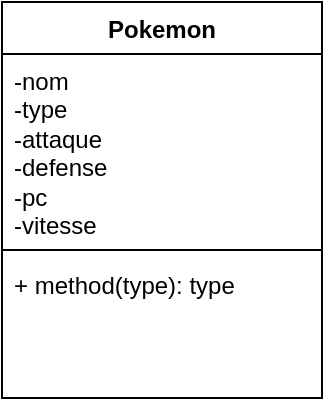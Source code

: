 <mxfile version="22.1.5" type="github">
  <diagram name="Page-1" id="a7Ri9mii3zfMXE8LAgiD">
    <mxGraphModel dx="882" dy="604" grid="1" gridSize="10" guides="1" tooltips="1" connect="1" arrows="1" fold="1" page="1" pageScale="1" pageWidth="827" pageHeight="1169" math="0" shadow="0">
      <root>
        <mxCell id="0" />
        <mxCell id="1" parent="0" />
        <mxCell id="dgSH4MTo-NtUrPTSyCus-1" value="Pokemon" style="swimlane;fontStyle=1;align=center;verticalAlign=top;childLayout=stackLayout;horizontal=1;startSize=26;horizontalStack=0;resizeParent=1;resizeParentMax=0;resizeLast=0;collapsible=1;marginBottom=0;whiteSpace=wrap;html=1;" vertex="1" parent="1">
          <mxGeometry x="334" y="150" width="160" height="198" as="geometry" />
        </mxCell>
        <mxCell id="dgSH4MTo-NtUrPTSyCus-2" value="-nom&lt;br&gt;-type&lt;br&gt;-attaque&lt;br&gt;-defense&lt;br&gt;-pc&lt;br&gt;-vitesse" style="text;strokeColor=none;fillColor=none;align=left;verticalAlign=top;spacingLeft=4;spacingRight=4;overflow=hidden;rotatable=0;points=[[0,0.5],[1,0.5]];portConstraint=eastwest;whiteSpace=wrap;html=1;" vertex="1" parent="dgSH4MTo-NtUrPTSyCus-1">
          <mxGeometry y="26" width="160" height="94" as="geometry" />
        </mxCell>
        <mxCell id="dgSH4MTo-NtUrPTSyCus-3" value="" style="line;strokeWidth=1;fillColor=none;align=left;verticalAlign=middle;spacingTop=-1;spacingLeft=3;spacingRight=3;rotatable=0;labelPosition=right;points=[];portConstraint=eastwest;strokeColor=inherit;" vertex="1" parent="dgSH4MTo-NtUrPTSyCus-1">
          <mxGeometry y="120" width="160" height="8" as="geometry" />
        </mxCell>
        <mxCell id="dgSH4MTo-NtUrPTSyCus-4" value="+ method(type): type" style="text;strokeColor=none;fillColor=none;align=left;verticalAlign=top;spacingLeft=4;spacingRight=4;overflow=hidden;rotatable=0;points=[[0,0.5],[1,0.5]];portConstraint=eastwest;whiteSpace=wrap;html=1;" vertex="1" parent="dgSH4MTo-NtUrPTSyCus-1">
          <mxGeometry y="128" width="160" height="70" as="geometry" />
        </mxCell>
      </root>
    </mxGraphModel>
  </diagram>
</mxfile>
